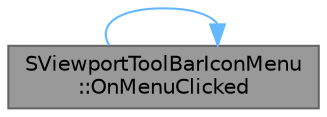 digraph "SViewportToolBarIconMenu::OnMenuClicked"
{
 // INTERACTIVE_SVG=YES
 // LATEX_PDF_SIZE
  bgcolor="transparent";
  edge [fontname=Helvetica,fontsize=10,labelfontname=Helvetica,labelfontsize=10];
  node [fontname=Helvetica,fontsize=10,shape=box,height=0.2,width=0.4];
  rankdir="LR";
  Node1 [id="Node000001",label="SViewportToolBarIconMenu\l::OnMenuClicked",height=0.2,width=0.4,color="gray40", fillcolor="grey60", style="filled", fontcolor="black",tooltip="Called when the menu button is clicked."];
  Node1 -> Node1 [id="edge1_Node000001_Node000001",color="steelblue1",style="solid",tooltip=" "];
}
